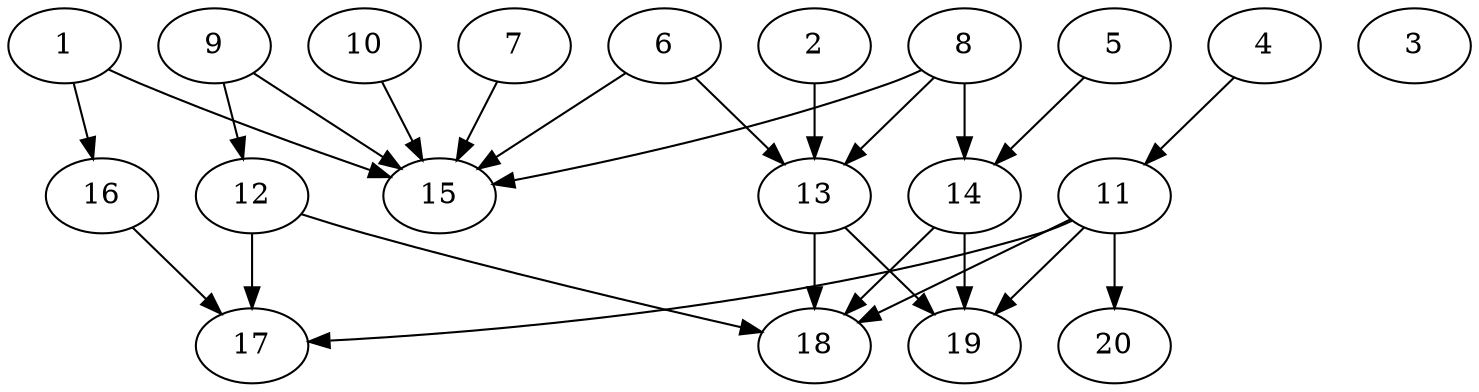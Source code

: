// DAG automatically generated by daggen at Tue Jul 23 14:29:39 2019
// ./daggen --dot -n 20 --ccr 0.3 --fat 0.7 --regular 0.5 --density 0.7 --mindata 5242880 --maxdata 52428800 
digraph G {
  1 [size="113537707", alpha="0.03", expect_size="34061312"] 
  1 -> 15 [size ="34061312"]
  1 -> 16 [size ="34061312"]
  2 [size="146138453", alpha="0.17", expect_size="43841536"] 
  2 -> 13 [size ="43841536"]
  3 [size="154910720", alpha="0.20", expect_size="46473216"] 
  4 [size="76796587", alpha="0.00", expect_size="23038976"] 
  4 -> 11 [size ="23038976"]
  5 [size="160942080", alpha="0.18", expect_size="48282624"] 
  5 -> 14 [size ="48282624"]
  6 [size="117258240", alpha="0.15", expect_size="35177472"] 
  6 -> 13 [size ="35177472"]
  6 -> 15 [size ="35177472"]
  7 [size="160423253", alpha="0.04", expect_size="48126976"] 
  7 -> 15 [size ="48126976"]
  8 [size="113285120", alpha="0.17", expect_size="33985536"] 
  8 -> 13 [size ="33985536"]
  8 -> 14 [size ="33985536"]
  8 -> 15 [size ="33985536"]
  9 [size="154801493", alpha="0.04", expect_size="46440448"] 
  9 -> 12 [size ="46440448"]
  9 -> 15 [size ="46440448"]
  10 [size="68444160", alpha="0.09", expect_size="20533248"] 
  10 -> 15 [size ="20533248"]
  11 [size="69539840", alpha="0.14", expect_size="20861952"] 
  11 -> 17 [size ="20861952"]
  11 -> 18 [size ="20861952"]
  11 -> 19 [size ="20861952"]
  11 -> 20 [size ="20861952"]
  12 [size="89289387", alpha="0.14", expect_size="26786816"] 
  12 -> 17 [size ="26786816"]
  12 -> 18 [size ="26786816"]
  13 [size="68935680", alpha="0.07", expect_size="20680704"] 
  13 -> 18 [size ="20680704"]
  13 -> 19 [size ="20680704"]
  14 [size="67345067", alpha="0.08", expect_size="20203520"] 
  14 -> 18 [size ="20203520"]
  14 -> 19 [size ="20203520"]
  15 [size="67362133", alpha="0.07", expect_size="20208640"] 
  16 [size="52357120", alpha="0.05", expect_size="15707136"] 
  16 -> 17 [size ="15707136"]
  17 [size="172485973", alpha="0.02", expect_size="51745792"] 
  18 [size="45878613", alpha="0.10", expect_size="13763584"] 
  19 [size="18609493", alpha="0.11", expect_size="5582848"] 
  20 [size="48018773", alpha="0.08", expect_size="14405632"] 
}
